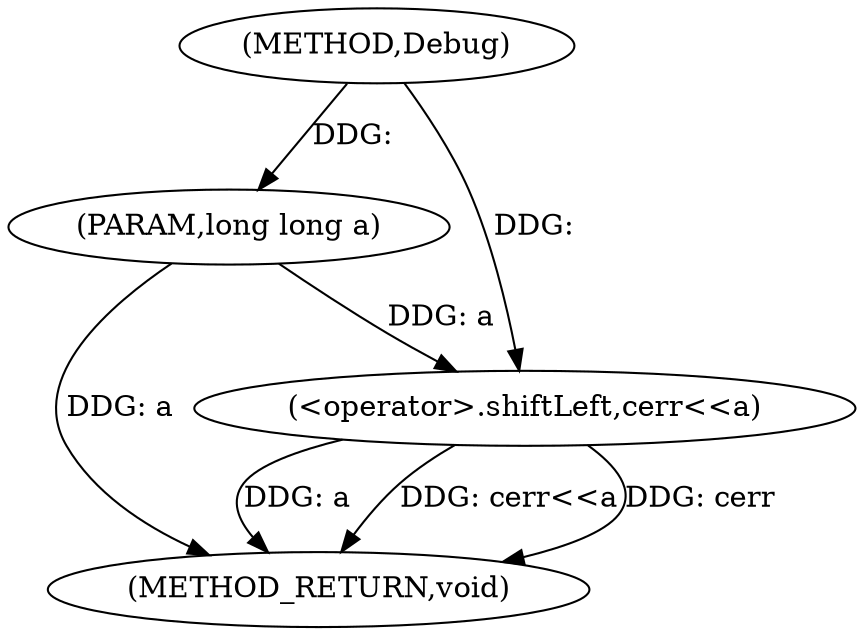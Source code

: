 digraph "Debug" {  
"1000151" [label = "(METHOD,Debug)" ]
"1000157" [label = "(METHOD_RETURN,void)" ]
"1000152" [label = "(PARAM,long long a)" ]
"1000154" [label = "(<operator>.shiftLeft,cerr<<a)" ]
  "1000152" -> "1000157"  [ label = "DDG: a"] 
  "1000154" -> "1000157"  [ label = "DDG: a"] 
  "1000154" -> "1000157"  [ label = "DDG: cerr<<a"] 
  "1000154" -> "1000157"  [ label = "DDG: cerr"] 
  "1000151" -> "1000152"  [ label = "DDG: "] 
  "1000151" -> "1000154"  [ label = "DDG: "] 
  "1000152" -> "1000154"  [ label = "DDG: a"] 
}
